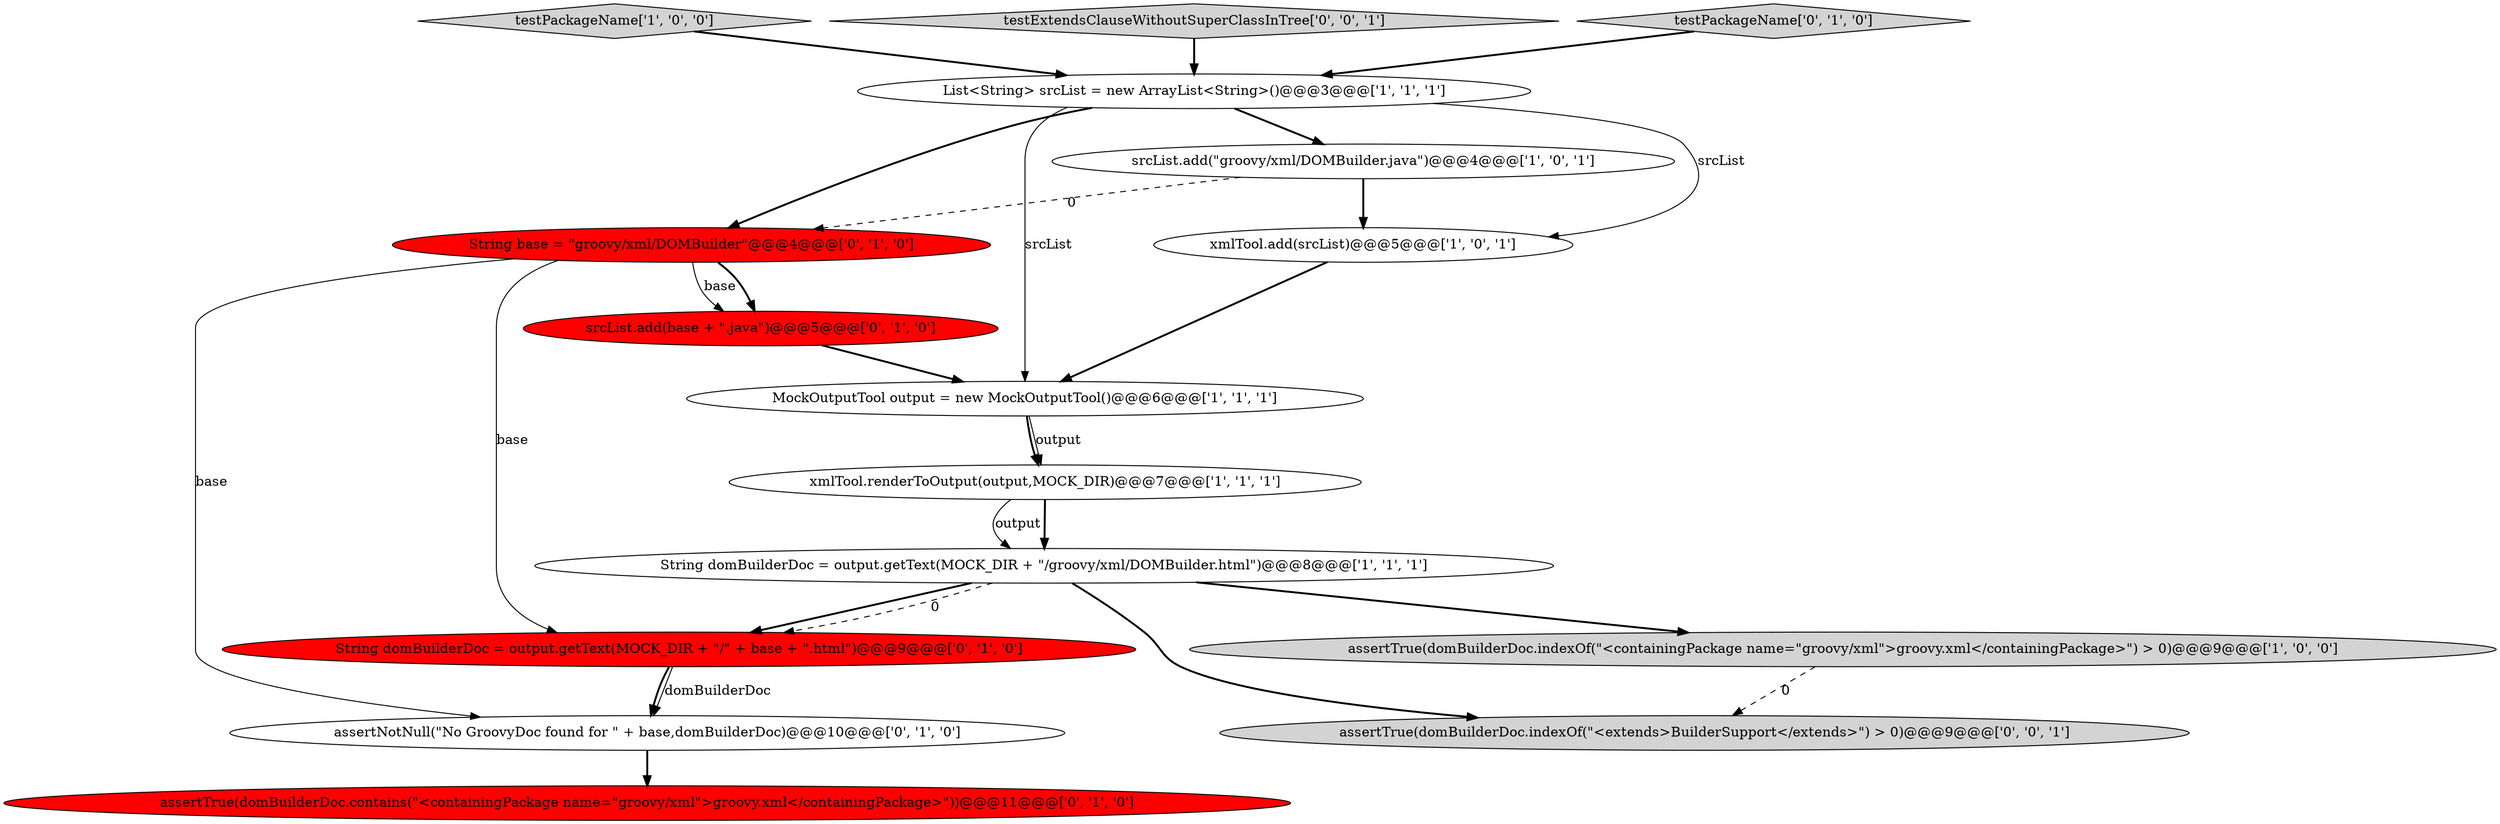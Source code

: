 digraph {
3 [style = filled, label = "assertTrue(domBuilderDoc.indexOf(\"<containingPackage name=\"groovy/xml\">groovy.xml</containingPackage>\") > 0)@@@9@@@['1', '0', '0']", fillcolor = lightgray, shape = ellipse image = "AAA0AAABBB1BBB"];
10 [style = filled, label = "String base = \"groovy/xml/DOMBuilder\"@@@4@@@['0', '1', '0']", fillcolor = red, shape = ellipse image = "AAA1AAABBB2BBB"];
6 [style = filled, label = "xmlTool.renderToOutput(output,MOCK_DIR)@@@7@@@['1', '1', '1']", fillcolor = white, shape = ellipse image = "AAA0AAABBB1BBB"];
9 [style = filled, label = "srcList.add(base + \".java\")@@@5@@@['0', '1', '0']", fillcolor = red, shape = ellipse image = "AAA1AAABBB2BBB"];
12 [style = filled, label = "assertNotNull(\"No GroovyDoc found for \" + base,domBuilderDoc)@@@10@@@['0', '1', '0']", fillcolor = white, shape = ellipse image = "AAA0AAABBB2BBB"];
2 [style = filled, label = "xmlTool.add(srcList)@@@5@@@['1', '0', '1']", fillcolor = white, shape = ellipse image = "AAA0AAABBB1BBB"];
7 [style = filled, label = "String domBuilderDoc = output.getText(MOCK_DIR + \"/groovy/xml/DOMBuilder.html\")@@@8@@@['1', '1', '1']", fillcolor = white, shape = ellipse image = "AAA0AAABBB1BBB"];
5 [style = filled, label = "srcList.add(\"groovy/xml/DOMBuilder.java\")@@@4@@@['1', '0', '1']", fillcolor = white, shape = ellipse image = "AAA0AAABBB1BBB"];
11 [style = filled, label = "String domBuilderDoc = output.getText(MOCK_DIR + \"/\" + base + \".html\")@@@9@@@['0', '1', '0']", fillcolor = red, shape = ellipse image = "AAA1AAABBB2BBB"];
15 [style = filled, label = "assertTrue(domBuilderDoc.indexOf(\"<extends>BuilderSupport</extends>\") > 0)@@@9@@@['0', '0', '1']", fillcolor = lightgray, shape = ellipse image = "AAA0AAABBB3BBB"];
13 [style = filled, label = "assertTrue(domBuilderDoc.contains(\"<containingPackage name=\"groovy/xml\">groovy.xml</containingPackage>\"))@@@11@@@['0', '1', '0']", fillcolor = red, shape = ellipse image = "AAA1AAABBB2BBB"];
4 [style = filled, label = "testPackageName['1', '0', '0']", fillcolor = lightgray, shape = diamond image = "AAA0AAABBB1BBB"];
14 [style = filled, label = "testExtendsClauseWithoutSuperClassInTree['0', '0', '1']", fillcolor = lightgray, shape = diamond image = "AAA0AAABBB3BBB"];
1 [style = filled, label = "List<String> srcList = new ArrayList<String>()@@@3@@@['1', '1', '1']", fillcolor = white, shape = ellipse image = "AAA0AAABBB1BBB"];
0 [style = filled, label = "MockOutputTool output = new MockOutputTool()@@@6@@@['1', '1', '1']", fillcolor = white, shape = ellipse image = "AAA0AAABBB1BBB"];
8 [style = filled, label = "testPackageName['0', '1', '0']", fillcolor = lightgray, shape = diamond image = "AAA0AAABBB2BBB"];
1->5 [style = bold, label=""];
10->11 [style = solid, label="base"];
7->11 [style = bold, label=""];
1->0 [style = solid, label="srcList"];
9->0 [style = bold, label=""];
0->6 [style = bold, label=""];
10->12 [style = solid, label="base"];
7->11 [style = dashed, label="0"];
11->12 [style = bold, label=""];
0->6 [style = solid, label="output"];
7->3 [style = bold, label=""];
14->1 [style = bold, label=""];
8->1 [style = bold, label=""];
12->13 [style = bold, label=""];
5->2 [style = bold, label=""];
2->0 [style = bold, label=""];
1->2 [style = solid, label="srcList"];
6->7 [style = solid, label="output"];
11->12 [style = solid, label="domBuilderDoc"];
5->10 [style = dashed, label="0"];
10->9 [style = solid, label="base"];
3->15 [style = dashed, label="0"];
7->15 [style = bold, label=""];
4->1 [style = bold, label=""];
10->9 [style = bold, label=""];
6->7 [style = bold, label=""];
1->10 [style = bold, label=""];
}
